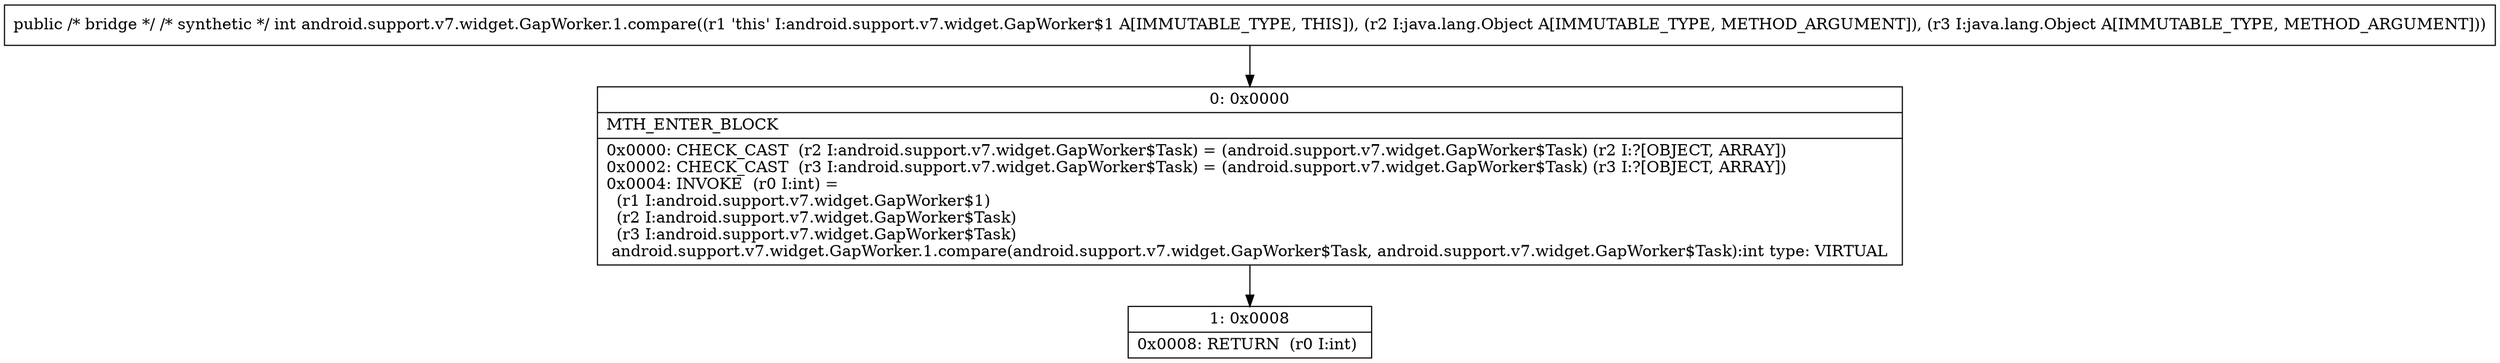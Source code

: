 digraph "CFG forandroid.support.v7.widget.GapWorker.1.compare(Ljava\/lang\/Object;Ljava\/lang\/Object;)I" {
Node_0 [shape=record,label="{0\:\ 0x0000|MTH_ENTER_BLOCK\l|0x0000: CHECK_CAST  (r2 I:android.support.v7.widget.GapWorker$Task) = (android.support.v7.widget.GapWorker$Task) (r2 I:?[OBJECT, ARRAY]) \l0x0002: CHECK_CAST  (r3 I:android.support.v7.widget.GapWorker$Task) = (android.support.v7.widget.GapWorker$Task) (r3 I:?[OBJECT, ARRAY]) \l0x0004: INVOKE  (r0 I:int) = \l  (r1 I:android.support.v7.widget.GapWorker$1)\l  (r2 I:android.support.v7.widget.GapWorker$Task)\l  (r3 I:android.support.v7.widget.GapWorker$Task)\l android.support.v7.widget.GapWorker.1.compare(android.support.v7.widget.GapWorker$Task, android.support.v7.widget.GapWorker$Task):int type: VIRTUAL \l}"];
Node_1 [shape=record,label="{1\:\ 0x0008|0x0008: RETURN  (r0 I:int) \l}"];
MethodNode[shape=record,label="{public \/* bridge *\/ \/* synthetic *\/ int android.support.v7.widget.GapWorker.1.compare((r1 'this' I:android.support.v7.widget.GapWorker$1 A[IMMUTABLE_TYPE, THIS]), (r2 I:java.lang.Object A[IMMUTABLE_TYPE, METHOD_ARGUMENT]), (r3 I:java.lang.Object A[IMMUTABLE_TYPE, METHOD_ARGUMENT])) }"];
MethodNode -> Node_0;
Node_0 -> Node_1;
}

